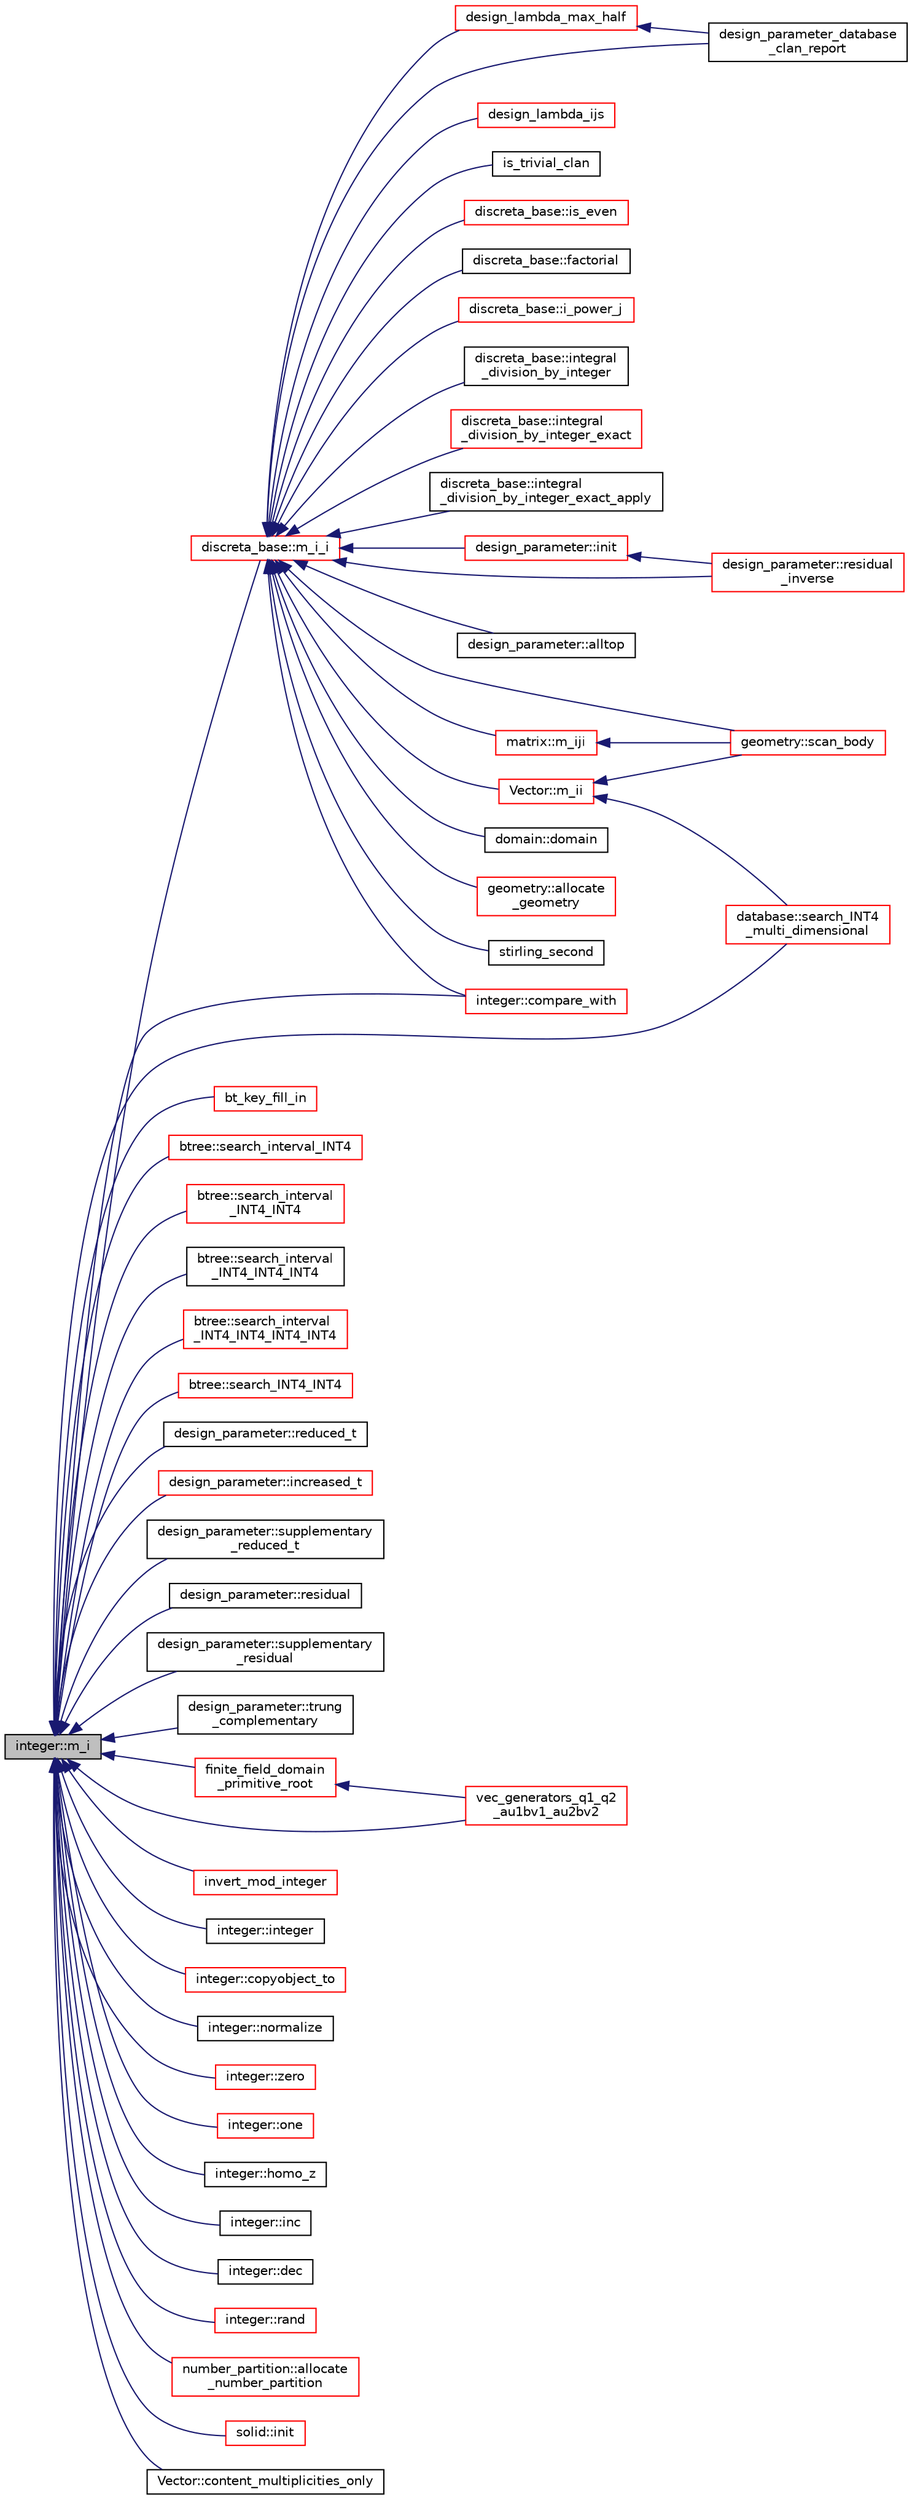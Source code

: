 digraph "integer::m_i"
{
  edge [fontname="Helvetica",fontsize="10",labelfontname="Helvetica",labelfontsize="10"];
  node [fontname="Helvetica",fontsize="10",shape=record];
  rankdir="LR";
  Node1106 [label="integer::m_i",height=0.2,width=0.4,color="black", fillcolor="grey75", style="filled", fontcolor="black"];
  Node1106 -> Node1107 [dir="back",color="midnightblue",fontsize="10",style="solid",fontname="Helvetica"];
  Node1107 [label="discreta_base::m_i_i",height=0.2,width=0.4,color="red", fillcolor="white", style="filled",URL="$d7/d71/classdiscreta__base.html#aa231464a9d4bc233f66608021c9ad997"];
  Node1107 -> Node1108 [dir="back",color="midnightblue",fontsize="10",style="solid",fontname="Helvetica"];
  Node1108 [label="design_lambda_max_half",height=0.2,width=0.4,color="red", fillcolor="white", style="filled",URL="$d9/d60/discreta_8h.html#accb093d81f75d5cd3d46f566bba28d6a"];
  Node1108 -> Node1113 [dir="back",color="midnightblue",fontsize="10",style="solid",fontname="Helvetica"];
  Node1113 [label="design_parameter_database\l_clan_report",height=0.2,width=0.4,color="black", fillcolor="white", style="filled",URL="$d9/d60/discreta_8h.html#a744595779bda605193b61d01d79ad981"];
  Node1107 -> Node1114 [dir="back",color="midnightblue",fontsize="10",style="solid",fontname="Helvetica"];
  Node1114 [label="design_lambda_ijs",height=0.2,width=0.4,color="red", fillcolor="white", style="filled",URL="$d9/d60/discreta_8h.html#a89f8e89e9ddb69c6871c43b5253363f2"];
  Node1107 -> Node1118 [dir="back",color="midnightblue",fontsize="10",style="solid",fontname="Helvetica"];
  Node1118 [label="is_trivial_clan",height=0.2,width=0.4,color="black", fillcolor="white", style="filled",URL="$d9/d60/discreta_8h.html#a8884d267607e80d9798a5614f211a8c5"];
  Node1107 -> Node1113 [dir="back",color="midnightblue",fontsize="10",style="solid",fontname="Helvetica"];
  Node1107 -> Node1119 [dir="back",color="midnightblue",fontsize="10",style="solid",fontname="Helvetica"];
  Node1119 [label="discreta_base::is_even",height=0.2,width=0.4,color="red", fillcolor="white", style="filled",URL="$d7/d71/classdiscreta__base.html#a588ab4fb1bc60455db16ea7d1e6f74ca"];
  Node1107 -> Node1121 [dir="back",color="midnightblue",fontsize="10",style="solid",fontname="Helvetica"];
  Node1121 [label="discreta_base::factorial",height=0.2,width=0.4,color="black", fillcolor="white", style="filled",URL="$d7/d71/classdiscreta__base.html#a1e817d0bf74554af67bd4df140989a7f"];
  Node1107 -> Node1122 [dir="back",color="midnightblue",fontsize="10",style="solid",fontname="Helvetica"];
  Node1122 [label="discreta_base::i_power_j",height=0.2,width=0.4,color="red", fillcolor="white", style="filled",URL="$d7/d71/classdiscreta__base.html#ae0bc8b345a8d639e626267ddbebaa7a1"];
  Node1107 -> Node1124 [dir="back",color="midnightblue",fontsize="10",style="solid",fontname="Helvetica"];
  Node1124 [label="discreta_base::integral\l_division_by_integer",height=0.2,width=0.4,color="black", fillcolor="white", style="filled",URL="$d7/d71/classdiscreta__base.html#a99ccabe98387331a67eed3a29c26d004"];
  Node1107 -> Node1125 [dir="back",color="midnightblue",fontsize="10",style="solid",fontname="Helvetica"];
  Node1125 [label="discreta_base::integral\l_division_by_integer_exact",height=0.2,width=0.4,color="red", fillcolor="white", style="filled",URL="$d7/d71/classdiscreta__base.html#a0c0f9fcd2ef1fb56a51bbd93e0411b49"];
  Node1107 -> Node1127 [dir="back",color="midnightblue",fontsize="10",style="solid",fontname="Helvetica"];
  Node1127 [label="discreta_base::integral\l_division_by_integer_exact_apply",height=0.2,width=0.4,color="black", fillcolor="white", style="filled",URL="$d7/d71/classdiscreta__base.html#ae3e8cc479b6823e0ffc1d9b1e0e9d0e7"];
  Node1107 -> Node1128 [dir="back",color="midnightblue",fontsize="10",style="solid",fontname="Helvetica"];
  Node1128 [label="design_parameter::init",height=0.2,width=0.4,color="red", fillcolor="white", style="filled",URL="$da/d94/classdesign__parameter.html#af77829be8d9058a84169c36143307b5d"];
  Node1128 -> Node1132 [dir="back",color="midnightblue",fontsize="10",style="solid",fontname="Helvetica"];
  Node1132 [label="design_parameter::residual\l_inverse",height=0.2,width=0.4,color="red", fillcolor="white", style="filled",URL="$da/d94/classdesign__parameter.html#a98630a1cdc565c3c826a2636a499c5f6"];
  Node1107 -> Node1132 [dir="back",color="midnightblue",fontsize="10",style="solid",fontname="Helvetica"];
  Node1107 -> Node1133 [dir="back",color="midnightblue",fontsize="10",style="solid",fontname="Helvetica"];
  Node1133 [label="design_parameter::alltop",height=0.2,width=0.4,color="black", fillcolor="white", style="filled",URL="$da/d94/classdesign__parameter.html#ac91d8a483974702c826889aade83cd5f"];
  Node1107 -> Node1134 [dir="back",color="midnightblue",fontsize="10",style="solid",fontname="Helvetica"];
  Node1134 [label="Vector::m_ii",height=0.2,width=0.4,color="red", fillcolor="white", style="filled",URL="$d5/db2/class_vector.html#aa6a97eabb43f192a47947f4f6acbb04d"];
  Node1134 -> Node1146 [dir="back",color="midnightblue",fontsize="10",style="solid",fontname="Helvetica"];
  Node1146 [label="database::search_INT4\l_multi_dimensional",height=0.2,width=0.4,color="red", fillcolor="white", style="filled",URL="$db/d72/classdatabase.html#a43a31b0e56d1401185a452a6686666aa"];
  Node1134 -> Node1147 [dir="back",color="midnightblue",fontsize="10",style="solid",fontname="Helvetica"];
  Node1147 [label="geometry::scan_body",height=0.2,width=0.4,color="red", fillcolor="white", style="filled",URL="$da/d44/classgeometry.html#a71bc2e3a3f4ca02e8518ab5518a4e0df"];
  Node1107 -> Node1244 [dir="back",color="midnightblue",fontsize="10",style="solid",fontname="Helvetica"];
  Node1244 [label="matrix::m_iji",height=0.2,width=0.4,color="red", fillcolor="white", style="filled",URL="$d1/d8d/classmatrix.html#a8cece141dbb3d39e94933c8da46dbd50"];
  Node1244 -> Node1147 [dir="back",color="midnightblue",fontsize="10",style="solid",fontname="Helvetica"];
  Node1107 -> Node1255 [dir="back",color="midnightblue",fontsize="10",style="solid",fontname="Helvetica"];
  Node1255 [label="domain::domain",height=0.2,width=0.4,color="black", fillcolor="white", style="filled",URL="$de/d3b/classdomain.html#a570464e8e5808cd168f95cd7495cccd1"];
  Node1107 -> Node1256 [dir="back",color="midnightblue",fontsize="10",style="solid",fontname="Helvetica"];
  Node1256 [label="geometry::allocate\l_geometry",height=0.2,width=0.4,color="red", fillcolor="white", style="filled",URL="$da/d44/classgeometry.html#a243e84ff38207957ad5976020c19a033"];
  Node1107 -> Node1147 [dir="back",color="midnightblue",fontsize="10",style="solid",fontname="Helvetica"];
  Node1107 -> Node1258 [dir="back",color="midnightblue",fontsize="10",style="solid",fontname="Helvetica"];
  Node1258 [label="stirling_second",height=0.2,width=0.4,color="black", fillcolor="white", style="filled",URL="$d3/d72/global_8_c.html#a97414d48b4630aa231d26a78ae3158af"];
  Node1107 -> Node1273 [dir="back",color="midnightblue",fontsize="10",style="solid",fontname="Helvetica"];
  Node1273 [label="integer::compare_with",height=0.2,width=0.4,color="red", fillcolor="white", style="filled",URL="$d0/de5/classinteger.html#a20cc8d8d4913e9ee746c6758bbb2e62a"];
  Node1106 -> Node1367 [dir="back",color="midnightblue",fontsize="10",style="solid",fontname="Helvetica"];
  Node1367 [label="bt_key_fill_in",height=0.2,width=0.4,color="red", fillcolor="white", style="filled",URL="$d9/d60/discreta_8h.html#a91e1d83fec4c2a6d4e45b96919377e91"];
  Node1106 -> Node1372 [dir="back",color="midnightblue",fontsize="10",style="solid",fontname="Helvetica"];
  Node1372 [label="btree::search_interval_INT4",height=0.2,width=0.4,color="red", fillcolor="white", style="filled",URL="$dd/db0/classbtree.html#a8a89cbed12d4ac832d89dcc16dc6dcf2"];
  Node1106 -> Node1376 [dir="back",color="midnightblue",fontsize="10",style="solid",fontname="Helvetica"];
  Node1376 [label="btree::search_interval\l_INT4_INT4",height=0.2,width=0.4,color="red", fillcolor="white", style="filled",URL="$dd/db0/classbtree.html#a3bff689197882a625884b9625495c46f"];
  Node1106 -> Node1385 [dir="back",color="midnightblue",fontsize="10",style="solid",fontname="Helvetica"];
  Node1385 [label="btree::search_interval\l_INT4_INT4_INT4",height=0.2,width=0.4,color="black", fillcolor="white", style="filled",URL="$dd/db0/classbtree.html#a8d53c9c59ac02f36c4c25cc0079c8918"];
  Node1106 -> Node1386 [dir="back",color="midnightblue",fontsize="10",style="solid",fontname="Helvetica"];
  Node1386 [label="btree::search_interval\l_INT4_INT4_INT4_INT4",height=0.2,width=0.4,color="red", fillcolor="white", style="filled",URL="$dd/db0/classbtree.html#a5a22b7f3ea6107cda032f669c00ad3d9"];
  Node1106 -> Node1391 [dir="back",color="midnightblue",fontsize="10",style="solid",fontname="Helvetica"];
  Node1391 [label="btree::search_INT4_INT4",height=0.2,width=0.4,color="red", fillcolor="white", style="filled",URL="$dd/db0/classbtree.html#a8746bb2cda91692ba57e9a72dde59a23"];
  Node1106 -> Node1146 [dir="back",color="midnightblue",fontsize="10",style="solid",fontname="Helvetica"];
  Node1106 -> Node1392 [dir="back",color="midnightblue",fontsize="10",style="solid",fontname="Helvetica"];
  Node1392 [label="design_parameter::reduced_t",height=0.2,width=0.4,color="black", fillcolor="white", style="filled",URL="$da/d94/classdesign__parameter.html#a5915575234fd91b3419a36c40f0bc374"];
  Node1106 -> Node1275 [dir="back",color="midnightblue",fontsize="10",style="solid",fontname="Helvetica"];
  Node1275 [label="design_parameter::increased_t",height=0.2,width=0.4,color="red", fillcolor="white", style="filled",URL="$da/d94/classdesign__parameter.html#a8f39a90927d51e3cb3772bc98c94d7d0"];
  Node1106 -> Node1393 [dir="back",color="midnightblue",fontsize="10",style="solid",fontname="Helvetica"];
  Node1393 [label="design_parameter::supplementary\l_reduced_t",height=0.2,width=0.4,color="black", fillcolor="white", style="filled",URL="$da/d94/classdesign__parameter.html#ace491a14da6337d02eb91fd090c72345"];
  Node1106 -> Node1394 [dir="back",color="midnightblue",fontsize="10",style="solid",fontname="Helvetica"];
  Node1394 [label="design_parameter::residual",height=0.2,width=0.4,color="black", fillcolor="white", style="filled",URL="$da/d94/classdesign__parameter.html#a927b3017b92919197fa53d9888409411"];
  Node1106 -> Node1395 [dir="back",color="midnightblue",fontsize="10",style="solid",fontname="Helvetica"];
  Node1395 [label="design_parameter::supplementary\l_residual",height=0.2,width=0.4,color="black", fillcolor="white", style="filled",URL="$da/d94/classdesign__parameter.html#a5bbeb7775c2bd761d50a7b32044d6963"];
  Node1106 -> Node1396 [dir="back",color="midnightblue",fontsize="10",style="solid",fontname="Helvetica"];
  Node1396 [label="design_parameter::trung\l_complementary",height=0.2,width=0.4,color="black", fillcolor="white", style="filled",URL="$da/d94/classdesign__parameter.html#a2de27fa4f3a609b37620207144807175"];
  Node1106 -> Node1397 [dir="back",color="midnightblue",fontsize="10",style="solid",fontname="Helvetica"];
  Node1397 [label="finite_field_domain\l_primitive_root",height=0.2,width=0.4,color="red", fillcolor="white", style="filled",URL="$db/d2f/domain_8_c.html#a555c8e00dea5b275e2b31616e8fc1116"];
  Node1397 -> Node1405 [dir="back",color="midnightblue",fontsize="10",style="solid",fontname="Helvetica"];
  Node1405 [label="vec_generators_q1_q2\l_au1bv1_au2bv2",height=0.2,width=0.4,color="red", fillcolor="white", style="filled",URL="$d0/dd3/perm__group__gens_8_c.html#aee37285cfb5987a4fc1f5c7580865175"];
  Node1106 -> Node1407 [dir="back",color="midnightblue",fontsize="10",style="solid",fontname="Helvetica"];
  Node1407 [label="invert_mod_integer",height=0.2,width=0.4,color="red", fillcolor="white", style="filled",URL="$d3/d72/global_8_c.html#a5091bb8cefac9687df1b02729a1432a2"];
  Node1106 -> Node1408 [dir="back",color="midnightblue",fontsize="10",style="solid",fontname="Helvetica"];
  Node1408 [label="integer::integer",height=0.2,width=0.4,color="black", fillcolor="white", style="filled",URL="$d0/de5/classinteger.html#a2d9b863abf3f285182954a852cd6c629"];
  Node1106 -> Node1409 [dir="back",color="midnightblue",fontsize="10",style="solid",fontname="Helvetica"];
  Node1409 [label="integer::copyobject_to",height=0.2,width=0.4,color="red", fillcolor="white", style="filled",URL="$d0/de5/classinteger.html#a0258f5ab80826ddd4d845a52a6c450b2"];
  Node1106 -> Node1273 [dir="back",color="midnightblue",fontsize="10",style="solid",fontname="Helvetica"];
  Node1106 -> Node1411 [dir="back",color="midnightblue",fontsize="10",style="solid",fontname="Helvetica"];
  Node1411 [label="integer::normalize",height=0.2,width=0.4,color="black", fillcolor="white", style="filled",URL="$d0/de5/classinteger.html#aac4272bbf32a3e1b4a5201630f116388"];
  Node1106 -> Node1412 [dir="back",color="midnightblue",fontsize="10",style="solid",fontname="Helvetica"];
  Node1412 [label="integer::zero",height=0.2,width=0.4,color="red", fillcolor="white", style="filled",URL="$d0/de5/classinteger.html#ab99e796e5c2cef13eb30dc43eac3c9fe"];
  Node1106 -> Node1413 [dir="back",color="midnightblue",fontsize="10",style="solid",fontname="Helvetica"];
  Node1413 [label="integer::one",height=0.2,width=0.4,color="red", fillcolor="white", style="filled",URL="$d0/de5/classinteger.html#a18a967d90d63b1c58e3f2480e9084ed5"];
  Node1106 -> Node1415 [dir="back",color="midnightblue",fontsize="10",style="solid",fontname="Helvetica"];
  Node1415 [label="integer::homo_z",height=0.2,width=0.4,color="black", fillcolor="white", style="filled",URL="$d0/de5/classinteger.html#ab975244fc25d0a9b3d4ef5104e3fcd24"];
  Node1106 -> Node1416 [dir="back",color="midnightblue",fontsize="10",style="solid",fontname="Helvetica"];
  Node1416 [label="integer::inc",height=0.2,width=0.4,color="black", fillcolor="white", style="filled",URL="$d0/de5/classinteger.html#a2fd161f380ea688219131ba9a8429509"];
  Node1106 -> Node1417 [dir="back",color="midnightblue",fontsize="10",style="solid",fontname="Helvetica"];
  Node1417 [label="integer::dec",height=0.2,width=0.4,color="black", fillcolor="white", style="filled",URL="$d0/de5/classinteger.html#a6b744350afb55f82d25e55bb6b1027b2"];
  Node1106 -> Node1418 [dir="back",color="midnightblue",fontsize="10",style="solid",fontname="Helvetica"];
  Node1418 [label="integer::rand",height=0.2,width=0.4,color="red", fillcolor="white", style="filled",URL="$d0/de5/classinteger.html#a672d4d45d9d68997770f1cb86f966912"];
  Node1106 -> Node1419 [dir="back",color="midnightblue",fontsize="10",style="solid",fontname="Helvetica"];
  Node1419 [label="number_partition::allocate\l_number_partition",height=0.2,width=0.4,color="red", fillcolor="white", style="filled",URL="$df/d50/classnumber__partition.html#a3c5649dc95f5ca53df4b0c58de6c1dc5"];
  Node1106 -> Node1405 [dir="back",color="midnightblue",fontsize="10",style="solid",fontname="Helvetica"];
  Node1106 -> Node1420 [dir="back",color="midnightblue",fontsize="10",style="solid",fontname="Helvetica"];
  Node1420 [label="solid::init",height=0.2,width=0.4,color="red", fillcolor="white", style="filled",URL="$d8/def/classsolid.html#afc711954316958b35630fbc8542bcd05"];
  Node1106 -> Node1422 [dir="back",color="midnightblue",fontsize="10",style="solid",fontname="Helvetica"];
  Node1422 [label="Vector::content_multiplicities_only",height=0.2,width=0.4,color="black", fillcolor="white", style="filled",URL="$d5/db2/class_vector.html#aab0e0006bfa41b63bcffd139c85d5c5d"];
}
